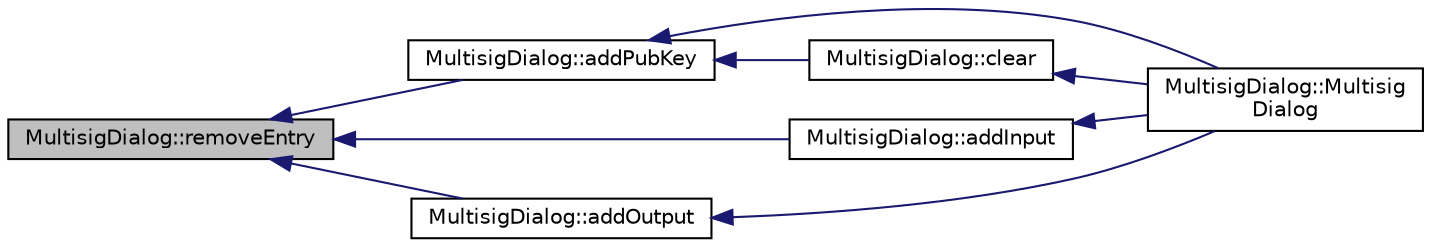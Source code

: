 digraph "MultisigDialog::removeEntry"
{
  edge [fontname="Helvetica",fontsize="10",labelfontname="Helvetica",labelfontsize="10"];
  node [fontname="Helvetica",fontsize="10",shape=record];
  rankdir="LR";
  Node195 [label="MultisigDialog::removeEntry",height=0.2,width=0.4,color="black", fillcolor="grey75", style="filled", fontcolor="black"];
  Node195 -> Node196 [dir="back",color="midnightblue",fontsize="10",style="solid",fontname="Helvetica"];
  Node196 [label="MultisigDialog::addPubKey",height=0.2,width=0.4,color="black", fillcolor="white", style="filled",URL="$class_multisig_dialog.html#ae4d7f4bf85dd1dfc110f52c75522b288"];
  Node196 -> Node197 [dir="back",color="midnightblue",fontsize="10",style="solid",fontname="Helvetica"];
  Node197 [label="MultisigDialog::Multisig\lDialog",height=0.2,width=0.4,color="black", fillcolor="white", style="filled",URL="$class_multisig_dialog.html#af8ff2a9f6dc05a9468d955cb428c6474"];
  Node196 -> Node198 [dir="back",color="midnightblue",fontsize="10",style="solid",fontname="Helvetica"];
  Node198 [label="MultisigDialog::clear",height=0.2,width=0.4,color="black", fillcolor="white", style="filled",URL="$class_multisig_dialog.html#a3dcb9ec5716e12e4c018a67e789eb8c1"];
  Node198 -> Node197 [dir="back",color="midnightblue",fontsize="10",style="solid",fontname="Helvetica"];
  Node195 -> Node199 [dir="back",color="midnightblue",fontsize="10",style="solid",fontname="Helvetica"];
  Node199 [label="MultisigDialog::addInput",height=0.2,width=0.4,color="black", fillcolor="white", style="filled",URL="$class_multisig_dialog.html#a52e84a493f932da1e9e40b4c90d4e35a"];
  Node199 -> Node197 [dir="back",color="midnightblue",fontsize="10",style="solid",fontname="Helvetica"];
  Node195 -> Node200 [dir="back",color="midnightblue",fontsize="10",style="solid",fontname="Helvetica"];
  Node200 [label="MultisigDialog::addOutput",height=0.2,width=0.4,color="black", fillcolor="white", style="filled",URL="$class_multisig_dialog.html#a2fcffef63f71dc0178f4abdc3de2f850"];
  Node200 -> Node197 [dir="back",color="midnightblue",fontsize="10",style="solid",fontname="Helvetica"];
}
